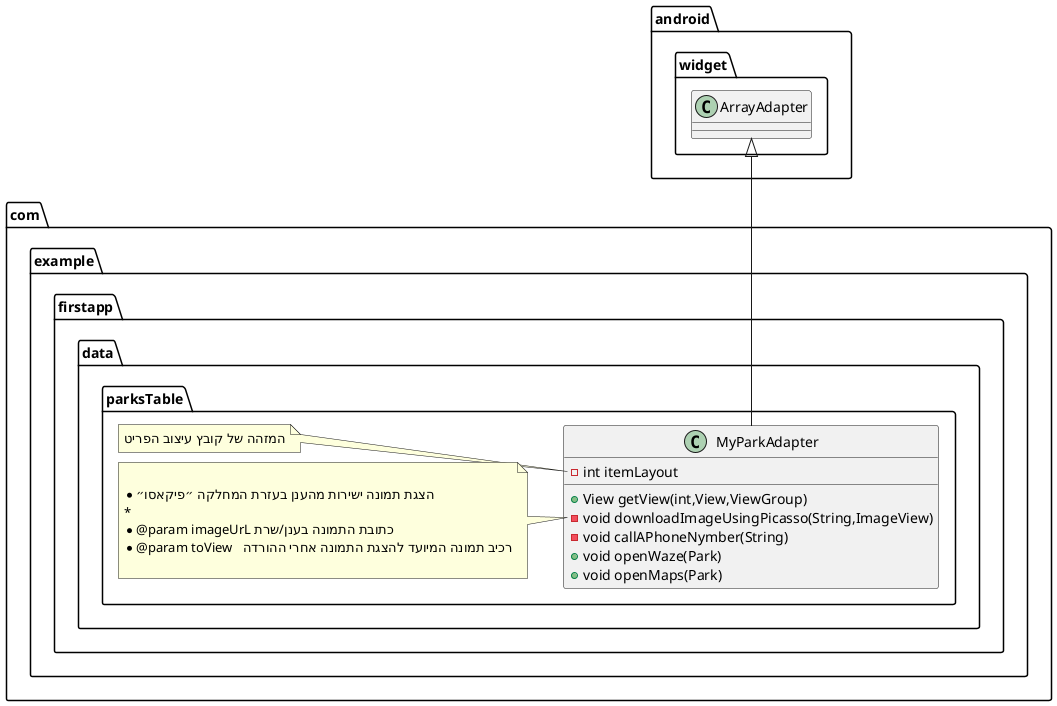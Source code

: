 @startuml
class com.example.firstapp.data.parksTable.MyParkAdapter {
- int itemLayout
+ View getView(int,View,ViewGroup)
- void downloadImageUsingPicasso(String,ImageView)
- void callAPhoneNymber(String)
+ void openWaze(Park)
+ void openMaps(Park)
}
note left of com.example.firstapp.data.parksTable.MyParkAdapter::itemLayout
המזהה של קובץ עיצוב הפריט
end note

note left of com.example.firstapp.data.parksTable.MyParkAdapter::downloadImageUsingPicasso(String,ImageView)

     * הצגת תמונה ישירות מהענן בעזרת המחלקה ״פיקאסו״
     *
     * @param imageUrL כתובת התמונה בענן/שרת
     * @param toView   רכיב תמונה המיועד להצגת התמונה אחרי ההורדה
     
end note



android.widget.ArrayAdapter <|-- com.example.firstapp.data.parksTable.MyParkAdapter
@enduml